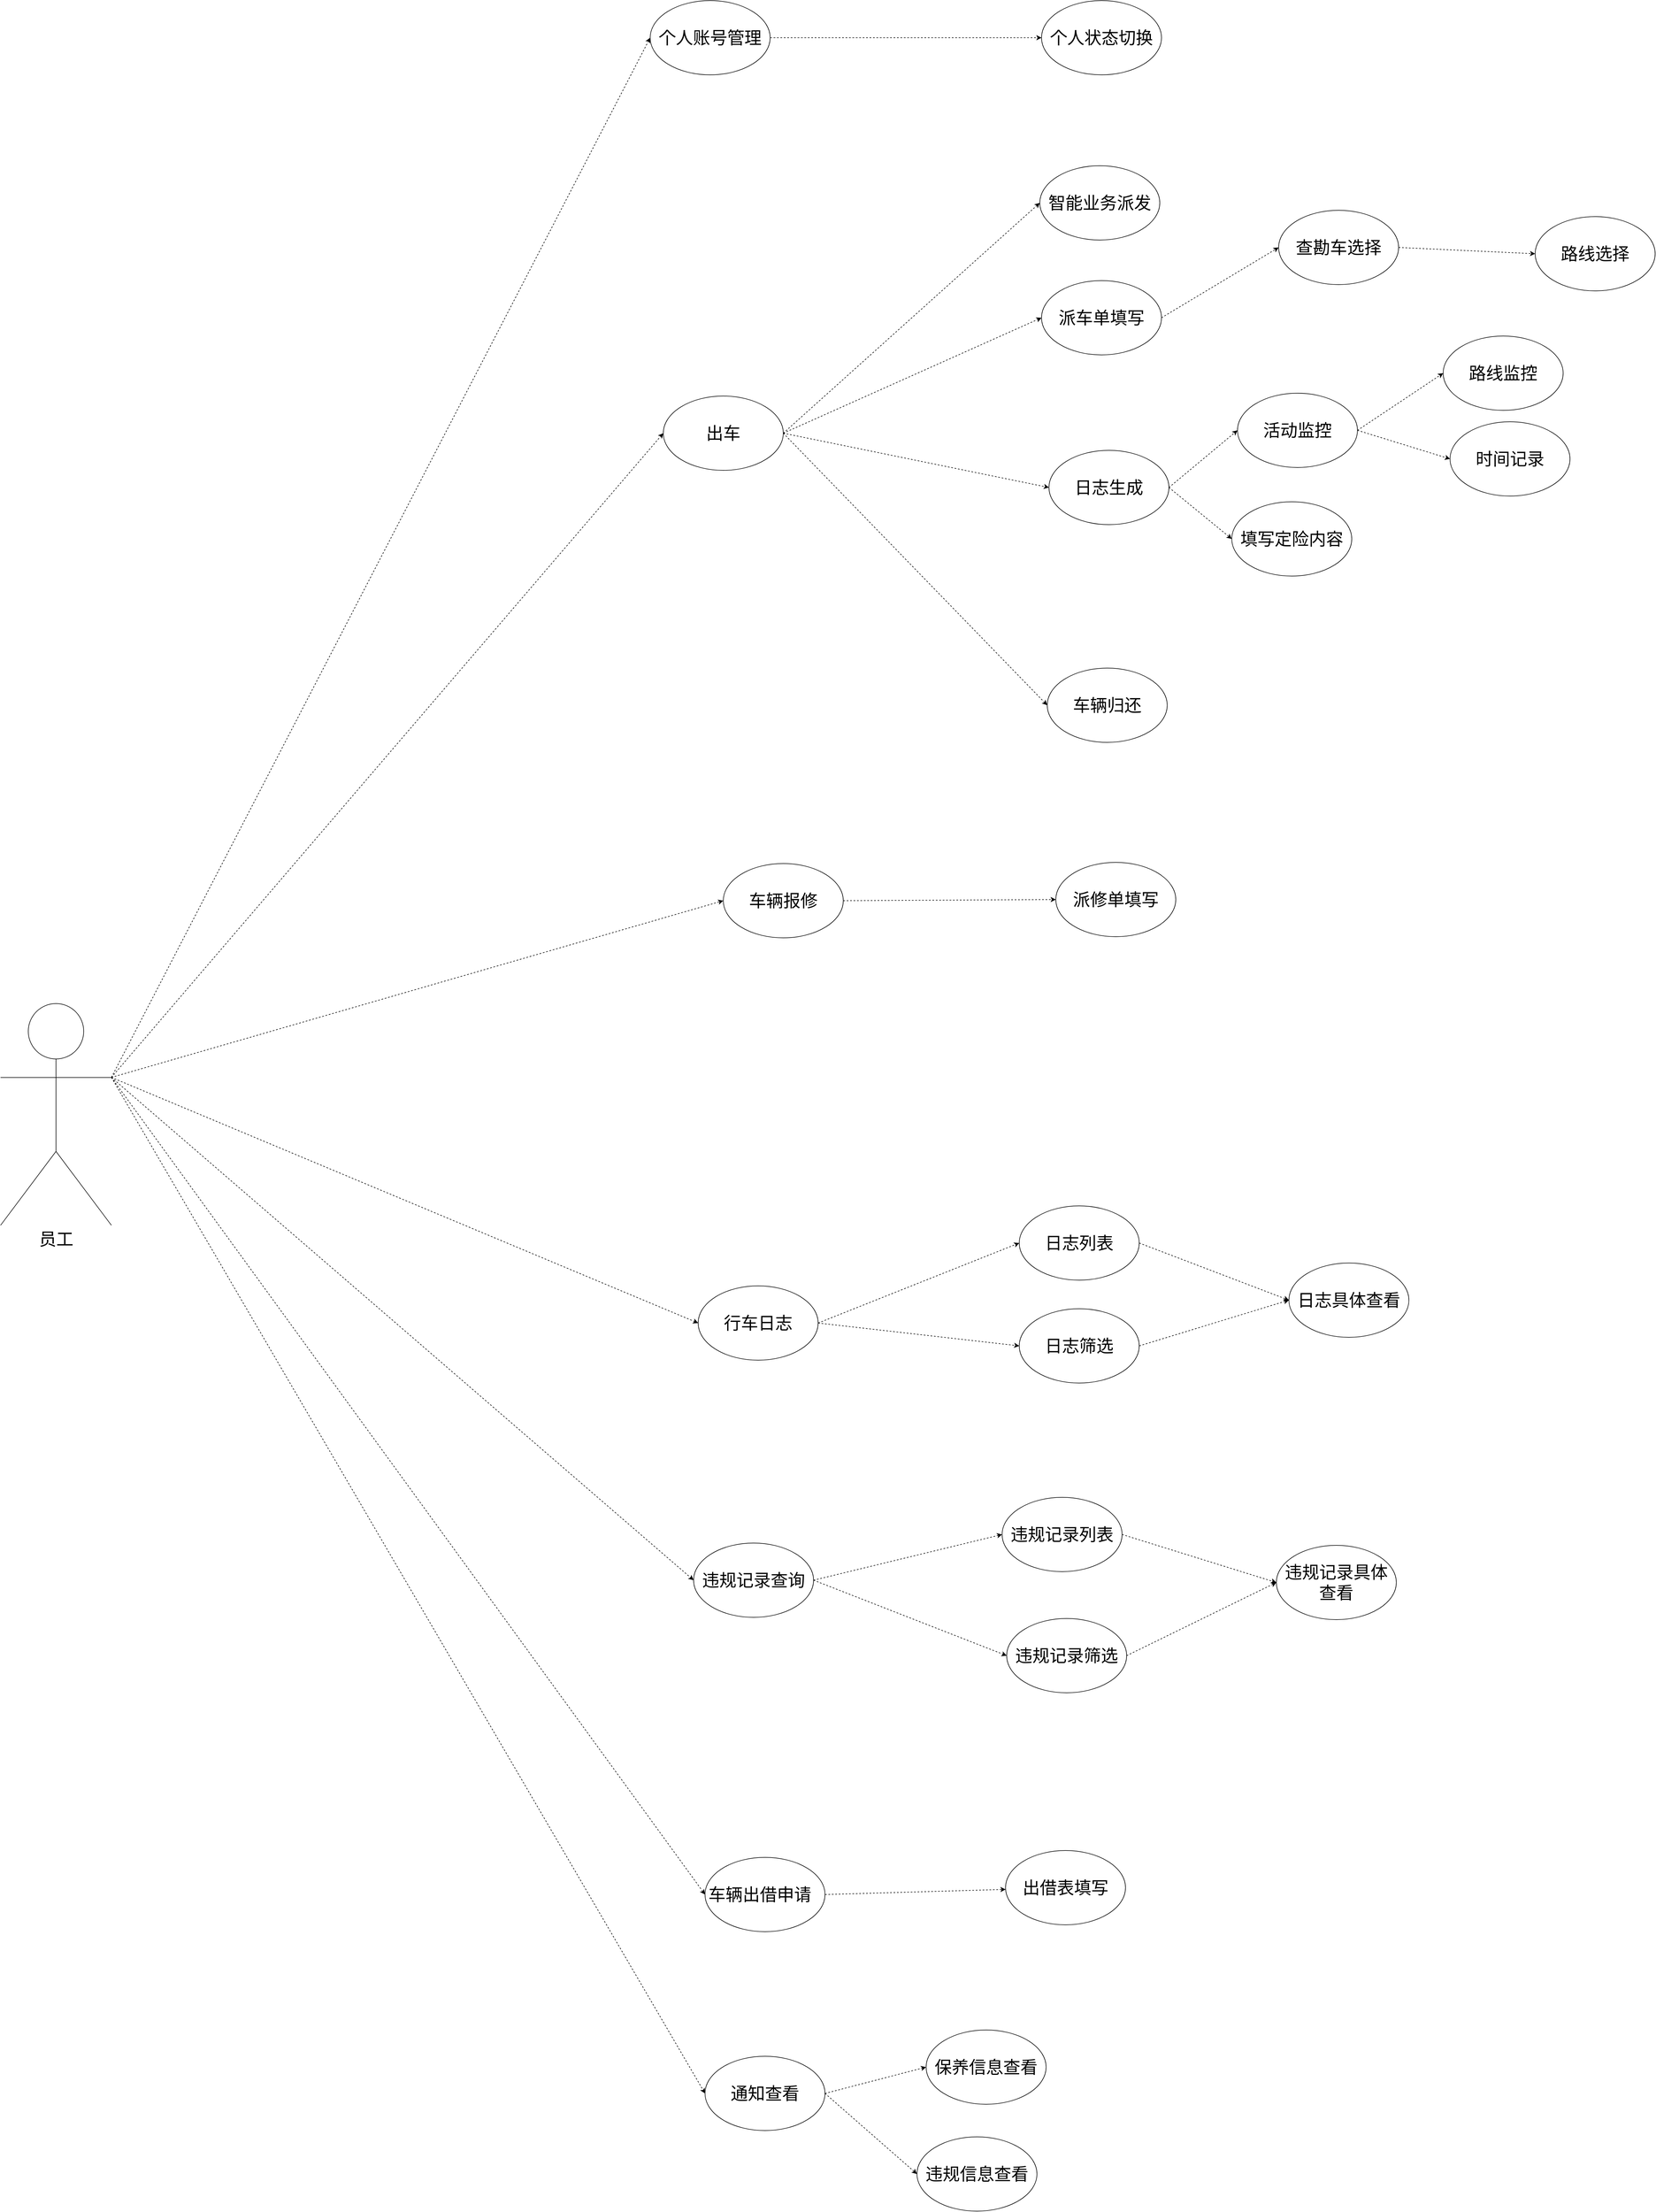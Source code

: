 <mxfile version="15.8.7" type="device"><diagram id="Ec77XyfIfu2q3vU-jvpd" name="第 1 页"><mxGraphModel dx="5190" dy="3245" grid="1" gridSize="10" guides="1" tooltips="1" connect="1" arrows="1" fold="1" page="1" pageScale="1" pageWidth="827" pageHeight="1169" math="0" shadow="0"><root><mxCell id="0"/><mxCell id="1" parent="0"/><mxCell id="eKPbu5pXs9eIYtndAUEy-1" style="edgeStyle=none;rounded=0;orthogonalLoop=1;jettySize=auto;html=1;exitX=1;exitY=0.5;exitDx=0;exitDy=0;entryX=0;entryY=0.5;entryDx=0;entryDy=0;dashed=1;fontSize=30;" edge="1" parent="1" source="eKPbu5pXs9eIYtndAUEy-5" target="eKPbu5pXs9eIYtndAUEy-28"><mxGeometry relative="1" as="geometry"/></mxCell><mxCell id="eKPbu5pXs9eIYtndAUEy-2" style="edgeStyle=none;rounded=0;orthogonalLoop=1;jettySize=auto;html=1;exitX=1;exitY=0.5;exitDx=0;exitDy=0;entryX=0;entryY=0.5;entryDx=0;entryDy=0;dashed=1;fontSize=30;" edge="1" parent="1" source="eKPbu5pXs9eIYtndAUEy-5" target="eKPbu5pXs9eIYtndAUEy-44"><mxGeometry relative="1" as="geometry"/></mxCell><mxCell id="eKPbu5pXs9eIYtndAUEy-3" style="edgeStyle=none;rounded=0;orthogonalLoop=1;jettySize=auto;html=1;exitX=1;exitY=0.5;exitDx=0;exitDy=0;entryX=0;entryY=0.5;entryDx=0;entryDy=0;dashed=1;fontSize=30;" edge="1" parent="1" source="eKPbu5pXs9eIYtndAUEy-5" target="eKPbu5pXs9eIYtndAUEy-32"><mxGeometry relative="1" as="geometry"><mxPoint x="2228" y="1542" as="targetPoint"/></mxGeometry></mxCell><mxCell id="eKPbu5pXs9eIYtndAUEy-4" style="edgeStyle=none;rounded=0;orthogonalLoop=1;jettySize=auto;html=1;exitX=1;exitY=0.5;exitDx=0;exitDy=0;entryX=0;entryY=0.5;entryDx=0;entryDy=0;dashed=1;fontSize=70;" edge="1" parent="1" source="eKPbu5pXs9eIYtndAUEy-5" target="eKPbu5pXs9eIYtndAUEy-57"><mxGeometry relative="1" as="geometry"/></mxCell><mxCell id="eKPbu5pXs9eIYtndAUEy-5" value="&lt;font style=&quot;font-size: 30px;&quot;&gt;出车&lt;/font&gt;" style="ellipse;whiteSpace=wrap;html=1;fontSize=30;" vertex="1" parent="1"><mxGeometry x="1560" y="992" width="210" height="130" as="geometry"/></mxCell><mxCell id="eKPbu5pXs9eIYtndAUEy-6" style="edgeStyle=none;rounded=0;orthogonalLoop=1;jettySize=auto;html=1;exitX=1;exitY=0.5;exitDx=0;exitDy=0;entryX=0;entryY=0.5;entryDx=0;entryDy=0;dashed=1;fontSize=30;" edge="1" parent="1" source="eKPbu5pXs9eIYtndAUEy-7" target="eKPbu5pXs9eIYtndAUEy-39"><mxGeometry relative="1" as="geometry"/></mxCell><mxCell id="eKPbu5pXs9eIYtndAUEy-7" value="&lt;span style=&quot;font-size: 30px;&quot;&gt;车辆报修&lt;/span&gt;" style="ellipse;whiteSpace=wrap;html=1;fontSize=30;" vertex="1" parent="1"><mxGeometry x="1665" y="1810" width="210" height="130" as="geometry"/></mxCell><mxCell id="eKPbu5pXs9eIYtndAUEy-8" style="edgeStyle=none;rounded=0;orthogonalLoop=1;jettySize=auto;html=1;exitX=1;exitY=0.5;exitDx=0;exitDy=0;entryX=0;entryY=0.5;entryDx=0;entryDy=0;dashed=1;fontSize=30;" edge="1" parent="1" source="eKPbu5pXs9eIYtndAUEy-10" target="eKPbu5pXs9eIYtndAUEy-41"><mxGeometry relative="1" as="geometry"/></mxCell><mxCell id="eKPbu5pXs9eIYtndAUEy-9" style="edgeStyle=none;rounded=0;orthogonalLoop=1;jettySize=auto;html=1;exitX=1;exitY=0.5;exitDx=0;exitDy=0;entryX=0;entryY=0.5;entryDx=0;entryDy=0;dashed=1;fontSize=30;" edge="1" parent="1" source="eKPbu5pXs9eIYtndAUEy-10" target="eKPbu5pXs9eIYtndAUEy-53"><mxGeometry relative="1" as="geometry"/></mxCell><mxCell id="eKPbu5pXs9eIYtndAUEy-10" value="&lt;span style=&quot;font-size: 30px;&quot;&gt;行车日志&lt;/span&gt;" style="ellipse;whiteSpace=wrap;html=1;fontSize=30;" vertex="1" parent="1"><mxGeometry x="1621" y="2549" width="210" height="130" as="geometry"/></mxCell><mxCell id="eKPbu5pXs9eIYtndAUEy-11" style="edgeStyle=none;rounded=0;orthogonalLoop=1;jettySize=auto;html=1;exitX=1;exitY=0.5;exitDx=0;exitDy=0;entryX=0;entryY=0.5;entryDx=0;entryDy=0;dashed=1;fontSize=30;" edge="1" parent="1" source="eKPbu5pXs9eIYtndAUEy-13" target="eKPbu5pXs9eIYtndAUEy-46"><mxGeometry relative="1" as="geometry"/></mxCell><mxCell id="eKPbu5pXs9eIYtndAUEy-12" style="edgeStyle=none;rounded=0;orthogonalLoop=1;jettySize=auto;html=1;exitX=1;exitY=0.5;exitDx=0;exitDy=0;entryX=0;entryY=0.5;entryDx=0;entryDy=0;dashed=1;fontSize=30;" edge="1" parent="1" source="eKPbu5pXs9eIYtndAUEy-13" target="eKPbu5pXs9eIYtndAUEy-51"><mxGeometry relative="1" as="geometry"/></mxCell><mxCell id="eKPbu5pXs9eIYtndAUEy-13" value="&lt;span style=&quot;font-size: 30px;&quot;&gt;违规记录查询&lt;/span&gt;" style="ellipse;whiteSpace=wrap;html=1;fontSize=30;" vertex="1" parent="1"><mxGeometry x="1613" y="2999" width="210" height="130" as="geometry"/></mxCell><mxCell id="eKPbu5pXs9eIYtndAUEy-14" style="edgeStyle=none;rounded=0;orthogonalLoop=1;jettySize=auto;html=1;exitX=1;exitY=0.5;exitDx=0;exitDy=0;dashed=1;fontSize=30;" edge="1" parent="1" source="eKPbu5pXs9eIYtndAUEy-15" target="eKPbu5pXs9eIYtndAUEy-47"><mxGeometry relative="1" as="geometry"/></mxCell><mxCell id="eKPbu5pXs9eIYtndAUEy-15" value="&lt;span style=&quot;font-size: 30px&quot;&gt;车辆出借申请&lt;/span&gt;&lt;span style=&quot;color: rgba(0 , 0 , 0 , 0) ; font-family: monospace ; font-size: 30px&quot;&gt;%&lt;/span&gt;" style="ellipse;whiteSpace=wrap;html=1;fontSize=30;" vertex="1" parent="1"><mxGeometry x="1633" y="3549" width="210" height="130" as="geometry"/></mxCell><mxCell id="eKPbu5pXs9eIYtndAUEy-16" style="edgeStyle=none;rounded=0;orthogonalLoop=1;jettySize=auto;html=1;exitX=1;exitY=0.5;exitDx=0;exitDy=0;entryX=0;entryY=0.5;entryDx=0;entryDy=0;dashed=1;fontSize=70;" edge="1" parent="1" source="eKPbu5pXs9eIYtndAUEy-18" target="eKPbu5pXs9eIYtndAUEy-59"><mxGeometry relative="1" as="geometry"/></mxCell><mxCell id="eKPbu5pXs9eIYtndAUEy-17" style="edgeStyle=none;rounded=0;orthogonalLoop=1;jettySize=auto;html=1;exitX=1;exitY=0.5;exitDx=0;exitDy=0;entryX=0;entryY=0.5;entryDx=0;entryDy=0;dashed=1;fontSize=70;" edge="1" parent="1" source="eKPbu5pXs9eIYtndAUEy-18" target="eKPbu5pXs9eIYtndAUEy-58"><mxGeometry relative="1" as="geometry"/></mxCell><mxCell id="eKPbu5pXs9eIYtndAUEy-18" value="&lt;span style=&quot;font-size: 30px;&quot;&gt;通知查看&lt;/span&gt;" style="ellipse;whiteSpace=wrap;html=1;fontSize=30;" vertex="1" parent="1"><mxGeometry x="1633" y="3897" width="210" height="130" as="geometry"/></mxCell><mxCell id="eKPbu5pXs9eIYtndAUEy-19" style="edgeStyle=none;rounded=0;orthogonalLoop=1;jettySize=auto;html=1;exitX=1;exitY=0.333;exitDx=0;exitDy=0;exitPerimeter=0;entryX=0;entryY=0.5;entryDx=0;entryDy=0;dashed=1;fontSize=30;" edge="1" parent="1" source="eKPbu5pXs9eIYtndAUEy-26" target="eKPbu5pXs9eIYtndAUEy-5"><mxGeometry relative="1" as="geometry"/></mxCell><mxCell id="eKPbu5pXs9eIYtndAUEy-20" style="edgeStyle=none;rounded=0;orthogonalLoop=1;jettySize=auto;html=1;exitX=1;exitY=0.333;exitDx=0;exitDy=0;exitPerimeter=0;entryX=0;entryY=0.5;entryDx=0;entryDy=0;dashed=1;fontSize=30;" edge="1" parent="1" source="eKPbu5pXs9eIYtndAUEy-26" target="eKPbu5pXs9eIYtndAUEy-7"><mxGeometry relative="1" as="geometry"/></mxCell><mxCell id="eKPbu5pXs9eIYtndAUEy-21" style="edgeStyle=none;rounded=0;orthogonalLoop=1;jettySize=auto;html=1;exitX=1;exitY=0.333;exitDx=0;exitDy=0;exitPerimeter=0;entryX=0;entryY=0.5;entryDx=0;entryDy=0;dashed=1;fontSize=30;" edge="1" parent="1" source="eKPbu5pXs9eIYtndAUEy-26" target="eKPbu5pXs9eIYtndAUEy-10"><mxGeometry relative="1" as="geometry"/></mxCell><mxCell id="eKPbu5pXs9eIYtndAUEy-22" style="edgeStyle=none;rounded=0;orthogonalLoop=1;jettySize=auto;html=1;exitX=1;exitY=0.333;exitDx=0;exitDy=0;exitPerimeter=0;entryX=0;entryY=0.5;entryDx=0;entryDy=0;dashed=1;fontSize=30;" edge="1" parent="1" source="eKPbu5pXs9eIYtndAUEy-26" target="eKPbu5pXs9eIYtndAUEy-13"><mxGeometry relative="1" as="geometry"/></mxCell><mxCell id="eKPbu5pXs9eIYtndAUEy-23" style="edgeStyle=none;rounded=0;orthogonalLoop=1;jettySize=auto;html=1;exitX=1;exitY=0.333;exitDx=0;exitDy=0;exitPerimeter=0;entryX=0;entryY=0.5;entryDx=0;entryDy=0;dashed=1;fontSize=30;" edge="1" parent="1" source="eKPbu5pXs9eIYtndAUEy-26" target="eKPbu5pXs9eIYtndAUEy-15"><mxGeometry relative="1" as="geometry"/></mxCell><mxCell id="eKPbu5pXs9eIYtndAUEy-24" style="edgeStyle=none;rounded=0;orthogonalLoop=1;jettySize=auto;html=1;exitX=1;exitY=0.333;exitDx=0;exitDy=0;exitPerimeter=0;entryX=0;entryY=0.5;entryDx=0;entryDy=0;dashed=1;fontSize=30;" edge="1" parent="1" source="eKPbu5pXs9eIYtndAUEy-26" target="eKPbu5pXs9eIYtndAUEy-18"><mxGeometry relative="1" as="geometry"/></mxCell><mxCell id="eKPbu5pXs9eIYtndAUEy-25" style="edgeStyle=none;rounded=0;orthogonalLoop=1;jettySize=auto;html=1;exitX=1;exitY=0.333;exitDx=0;exitDy=0;exitPerimeter=0;entryX=0;entryY=0.5;entryDx=0;entryDy=0;dashed=1;fontSize=70;" edge="1" parent="1" source="eKPbu5pXs9eIYtndAUEy-26" target="eKPbu5pXs9eIYtndAUEy-56"><mxGeometry relative="1" as="geometry"/></mxCell><mxCell id="eKPbu5pXs9eIYtndAUEy-26" value="&lt;font style=&quot;font-size: 30px;&quot;&gt;员工&lt;/font&gt;" style="shape=umlActor;verticalLabelPosition=bottom;verticalAlign=top;html=1;fontSize=30;" vertex="1" parent="1"><mxGeometry x="400" y="2055" width="194" height="388" as="geometry"/></mxCell><mxCell id="eKPbu5pXs9eIYtndAUEy-27" style="edgeStyle=none;rounded=0;orthogonalLoop=1;jettySize=auto;html=1;exitX=1;exitY=0.5;exitDx=0;exitDy=0;entryX=0;entryY=0.5;entryDx=0;entryDy=0;dashed=1;fontSize=30;" edge="1" parent="1" source="eKPbu5pXs9eIYtndAUEy-28" target="eKPbu5pXs9eIYtndAUEy-30"><mxGeometry relative="1" as="geometry"><mxPoint x="2585.0" y="518.0" as="targetPoint"/></mxGeometry></mxCell><mxCell id="eKPbu5pXs9eIYtndAUEy-28" value="&lt;font style=&quot;font-size: 30px;&quot;&gt;派车单填写&lt;/font&gt;" style="ellipse;whiteSpace=wrap;html=1;fontSize=30;" vertex="1" parent="1"><mxGeometry x="2222" y="790" width="210" height="130" as="geometry"/></mxCell><mxCell id="eKPbu5pXs9eIYtndAUEy-29" style="edgeStyle=none;rounded=0;orthogonalLoop=1;jettySize=auto;html=1;exitX=1;exitY=0.5;exitDx=0;exitDy=0;entryX=0;entryY=0.5;entryDx=0;entryDy=0;dashed=1;fontSize=30;" edge="1" parent="1" source="eKPbu5pXs9eIYtndAUEy-30" target="eKPbu5pXs9eIYtndAUEy-31"><mxGeometry relative="1" as="geometry"/></mxCell><mxCell id="eKPbu5pXs9eIYtndAUEy-30" value="&lt;span style=&quot;font-size: 30px;&quot;&gt;查勘车选择&lt;/span&gt;" style="ellipse;whiteSpace=wrap;html=1;fontSize=30;" vertex="1" parent="1"><mxGeometry x="2637" y="667" width="210" height="130" as="geometry"/></mxCell><mxCell id="eKPbu5pXs9eIYtndAUEy-31" value="&lt;span style=&quot;font-size: 30px;&quot;&gt;路线选择&lt;/span&gt;" style="ellipse;whiteSpace=wrap;html=1;fontSize=30;" vertex="1" parent="1"><mxGeometry x="3086" y="678" width="210" height="130" as="geometry"/></mxCell><mxCell id="eKPbu5pXs9eIYtndAUEy-32" value="&lt;span style=&quot;font-size: 30px;&quot;&gt;车辆归还&lt;/span&gt;" style="ellipse;whiteSpace=wrap;html=1;fontSize=30;" vertex="1" parent="1"><mxGeometry x="2232" y="1468" width="210" height="130" as="geometry"/></mxCell><mxCell id="eKPbu5pXs9eIYtndAUEy-33" style="edgeStyle=none;rounded=0;orthogonalLoop=1;jettySize=auto;html=1;exitX=1;exitY=0.5;exitDx=0;exitDy=0;entryX=0;entryY=0.5;entryDx=0;entryDy=0;dashed=1;fontSize=30;" edge="1" parent="1" source="eKPbu5pXs9eIYtndAUEy-35" target="eKPbu5pXs9eIYtndAUEy-36"><mxGeometry relative="1" as="geometry"/></mxCell><mxCell id="eKPbu5pXs9eIYtndAUEy-34" style="edgeStyle=none;rounded=0;orthogonalLoop=1;jettySize=auto;html=1;exitX=1;exitY=0.5;exitDx=0;exitDy=0;entryX=0;entryY=0.5;entryDx=0;entryDy=0;dashed=1;fontSize=30;" edge="1" parent="1" source="eKPbu5pXs9eIYtndAUEy-35" target="eKPbu5pXs9eIYtndAUEy-38"><mxGeometry relative="1" as="geometry"/></mxCell><mxCell id="eKPbu5pXs9eIYtndAUEy-35" value="&lt;font style=&quot;font-size: 30px;&quot;&gt;活动监控&lt;/font&gt;" style="ellipse;whiteSpace=wrap;html=1;fontSize=30;" vertex="1" parent="1"><mxGeometry x="2565" y="987" width="210" height="130" as="geometry"/></mxCell><mxCell id="eKPbu5pXs9eIYtndAUEy-36" value="&lt;font style=&quot;font-size: 30px;&quot;&gt;路线监控&lt;/font&gt;" style="ellipse;whiteSpace=wrap;html=1;fontSize=30;" vertex="1" parent="1"><mxGeometry x="2925" y="887" width="210" height="130" as="geometry"/></mxCell><mxCell id="eKPbu5pXs9eIYtndAUEy-37" value="&lt;span style=&quot;font-size: 30px;&quot;&gt;填写定险内容&lt;/span&gt;" style="ellipse;whiteSpace=wrap;html=1;fontSize=30;" vertex="1" parent="1"><mxGeometry x="2555" y="1177" width="210" height="130" as="geometry"/></mxCell><mxCell id="eKPbu5pXs9eIYtndAUEy-38" value="&lt;span style=&quot;font-size: 30px;&quot;&gt;时间记录&lt;/span&gt;" style="ellipse;whiteSpace=wrap;html=1;fontSize=30;" vertex="1" parent="1"><mxGeometry x="2937" y="1037" width="210" height="130" as="geometry"/></mxCell><mxCell id="eKPbu5pXs9eIYtndAUEy-39" value="&lt;span style=&quot;font-size: 30px;&quot;&gt;派修单填写&lt;/span&gt;" style="ellipse;whiteSpace=wrap;html=1;fontSize=30;" vertex="1" parent="1"><mxGeometry x="2247" y="1808" width="210" height="130" as="geometry"/></mxCell><mxCell id="eKPbu5pXs9eIYtndAUEy-40" style="edgeStyle=none;rounded=0;orthogonalLoop=1;jettySize=auto;html=1;exitX=1;exitY=0.5;exitDx=0;exitDy=0;entryX=0;entryY=0.5;entryDx=0;entryDy=0;dashed=1;fontSize=30;" edge="1" parent="1" source="eKPbu5pXs9eIYtndAUEy-41" target="eKPbu5pXs9eIYtndAUEy-49"><mxGeometry relative="1" as="geometry"/></mxCell><mxCell id="eKPbu5pXs9eIYtndAUEy-41" value="&lt;span style=&quot;font-size: 30px;&quot;&gt;日志列表&lt;/span&gt;" style="ellipse;whiteSpace=wrap;html=1;fontSize=30;" vertex="1" parent="1"><mxGeometry x="2183" y="2409" width="210" height="130" as="geometry"/></mxCell><mxCell id="eKPbu5pXs9eIYtndAUEy-42" style="edgeStyle=none;rounded=0;orthogonalLoop=1;jettySize=auto;html=1;exitX=1;exitY=0.5;exitDx=0;exitDy=0;entryX=0;entryY=0.5;entryDx=0;entryDy=0;dashed=1;fontSize=30;" edge="1" parent="1" source="eKPbu5pXs9eIYtndAUEy-44" target="eKPbu5pXs9eIYtndAUEy-35"><mxGeometry relative="1" as="geometry"/></mxCell><mxCell id="eKPbu5pXs9eIYtndAUEy-43" style="edgeStyle=none;rounded=0;orthogonalLoop=1;jettySize=auto;html=1;exitX=1;exitY=0.5;exitDx=0;exitDy=0;entryX=0;entryY=0.5;entryDx=0;entryDy=0;dashed=1;fontSize=30;" edge="1" parent="1" source="eKPbu5pXs9eIYtndAUEy-44" target="eKPbu5pXs9eIYtndAUEy-37"><mxGeometry relative="1" as="geometry"/></mxCell><mxCell id="eKPbu5pXs9eIYtndAUEy-44" value="&lt;font style=&quot;font-size: 30px;&quot;&gt;日志生成&lt;/font&gt;" style="ellipse;whiteSpace=wrap;html=1;fontSize=30;" vertex="1" parent="1"><mxGeometry x="2235" y="1087" width="210" height="130" as="geometry"/></mxCell><mxCell id="eKPbu5pXs9eIYtndAUEy-45" style="edgeStyle=none;rounded=0;orthogonalLoop=1;jettySize=auto;html=1;exitX=1;exitY=0.5;exitDx=0;exitDy=0;entryX=0;entryY=0.5;entryDx=0;entryDy=0;dashed=1;fontSize=30;" edge="1" parent="1" source="eKPbu5pXs9eIYtndAUEy-46" target="eKPbu5pXs9eIYtndAUEy-48"><mxGeometry relative="1" as="geometry"/></mxCell><mxCell id="eKPbu5pXs9eIYtndAUEy-46" value="&lt;span style=&quot;font-size: 30px;&quot;&gt;违规记录列表&lt;/span&gt;" style="ellipse;whiteSpace=wrap;html=1;fontSize=30;" vertex="1" parent="1"><mxGeometry x="2153" y="2919" width="210" height="130" as="geometry"/></mxCell><mxCell id="eKPbu5pXs9eIYtndAUEy-47" value="&lt;span style=&quot;font-size: 30px;&quot;&gt;出借表填写&lt;/span&gt;" style="ellipse;whiteSpace=wrap;html=1;fontSize=30;" vertex="1" parent="1"><mxGeometry x="2159" y="3537" width="210" height="130" as="geometry"/></mxCell><mxCell id="eKPbu5pXs9eIYtndAUEy-48" value="&lt;span style=&quot;font-size: 30px;&quot;&gt;违规记录具体查看&lt;/span&gt;" style="ellipse;whiteSpace=wrap;html=1;fontSize=30;" vertex="1" parent="1"><mxGeometry x="2633" y="3003" width="210" height="130" as="geometry"/></mxCell><mxCell id="eKPbu5pXs9eIYtndAUEy-49" value="&lt;span style=&quot;font-size: 30px;&quot;&gt;日志具体查看&lt;/span&gt;" style="ellipse;whiteSpace=wrap;html=1;fontSize=30;" vertex="1" parent="1"><mxGeometry x="2655" y="2509" width="210" height="130" as="geometry"/></mxCell><mxCell id="eKPbu5pXs9eIYtndAUEy-50" style="edgeStyle=none;rounded=0;orthogonalLoop=1;jettySize=auto;html=1;exitX=1;exitY=0.5;exitDx=0;exitDy=0;entryX=0;entryY=0.5;entryDx=0;entryDy=0;dashed=1;fontSize=30;" edge="1" parent="1" source="eKPbu5pXs9eIYtndAUEy-51" target="eKPbu5pXs9eIYtndAUEy-48"><mxGeometry relative="1" as="geometry"/></mxCell><mxCell id="eKPbu5pXs9eIYtndAUEy-51" value="&lt;span style=&quot;font-size: 30px;&quot;&gt;违规记录筛选&lt;/span&gt;" style="ellipse;whiteSpace=wrap;html=1;fontSize=30;" vertex="1" parent="1"><mxGeometry x="2161" y="3131" width="210" height="130" as="geometry"/></mxCell><mxCell id="eKPbu5pXs9eIYtndAUEy-52" style="edgeStyle=none;rounded=0;orthogonalLoop=1;jettySize=auto;html=1;exitX=1;exitY=0.5;exitDx=0;exitDy=0;entryX=0;entryY=0.5;entryDx=0;entryDy=0;dashed=1;fontSize=30;" edge="1" parent="1" source="eKPbu5pXs9eIYtndAUEy-53" target="eKPbu5pXs9eIYtndAUEy-49"><mxGeometry relative="1" as="geometry"/></mxCell><mxCell id="eKPbu5pXs9eIYtndAUEy-53" value="&lt;span style=&quot;font-size: 30px;&quot;&gt;日志筛选&lt;/span&gt;" style="ellipse;whiteSpace=wrap;html=1;fontSize=30;" vertex="1" parent="1"><mxGeometry x="2183" y="2589" width="210" height="130" as="geometry"/></mxCell><mxCell id="eKPbu5pXs9eIYtndAUEy-54" value="&lt;span style=&quot;font-size: 30px;&quot;&gt;个人状态切换&lt;/span&gt;" style="ellipse;whiteSpace=wrap;html=1;fontSize=30;" vertex="1" parent="1"><mxGeometry x="2222" y="300" width="210" height="130" as="geometry"/></mxCell><mxCell id="eKPbu5pXs9eIYtndAUEy-55" style="edgeStyle=none;rounded=0;orthogonalLoop=1;jettySize=auto;html=1;exitX=1;exitY=0.5;exitDx=0;exitDy=0;entryX=0;entryY=0.5;entryDx=0;entryDy=0;dashed=1;fontSize=70;" edge="1" parent="1" source="eKPbu5pXs9eIYtndAUEy-56" target="eKPbu5pXs9eIYtndAUEy-54"><mxGeometry relative="1" as="geometry"/></mxCell><mxCell id="eKPbu5pXs9eIYtndAUEy-56" value="&lt;span style=&quot;font-weight: normal&quot;&gt;个人账号管理&lt;/span&gt;" style="ellipse;whiteSpace=wrap;html=1;fontSize=30;fontStyle=1" vertex="1" parent="1"><mxGeometry x="1537" y="300" width="210" height="130" as="geometry"/></mxCell><mxCell id="eKPbu5pXs9eIYtndAUEy-57" value="&lt;span style=&quot;font-size: 30px&quot;&gt;智能业务派发&lt;/span&gt;" style="ellipse;whiteSpace=wrap;html=1;fontSize=30;" vertex="1" parent="1"><mxGeometry x="2219" y="589" width="210" height="130" as="geometry"/></mxCell><mxCell id="eKPbu5pXs9eIYtndAUEy-58" value="&lt;span style=&quot;font-size: 30px&quot;&gt;违规信息查看&lt;/span&gt;" style="ellipse;whiteSpace=wrap;html=1;fontSize=30;" vertex="1" parent="1"><mxGeometry x="2004" y="4038" width="210" height="130" as="geometry"/></mxCell><mxCell id="eKPbu5pXs9eIYtndAUEy-59" value="保养信息查看" style="ellipse;whiteSpace=wrap;html=1;fontSize=30;" vertex="1" parent="1"><mxGeometry x="2020" y="3851" width="210" height="130" as="geometry"/></mxCell></root></mxGraphModel></diagram></mxfile>